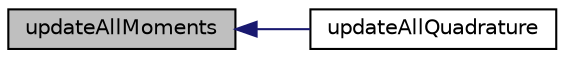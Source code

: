 digraph "updateAllMoments"
{
  bgcolor="transparent";
  edge [fontname="Helvetica",fontsize="10",labelfontname="Helvetica",labelfontsize="10"];
  node [fontname="Helvetica",fontsize="10",shape=record];
  rankdir="LR";
  Node1 [label="updateAllMoments",height=0.2,width=0.4,color="black", fillcolor="grey75", style="filled", fontcolor="black"];
  Node1 -> Node2 [dir="back",color="midnightblue",fontsize="10",style="solid",fontname="Helvetica"];
  Node2 [label="updateAllQuadrature",height=0.2,width=0.4,color="black",URL="$a00101.html#a3cf9b5640abcb3467999886d9cdb0633",tooltip="Recalculate the quadrature nodes from the moments. "];
}
